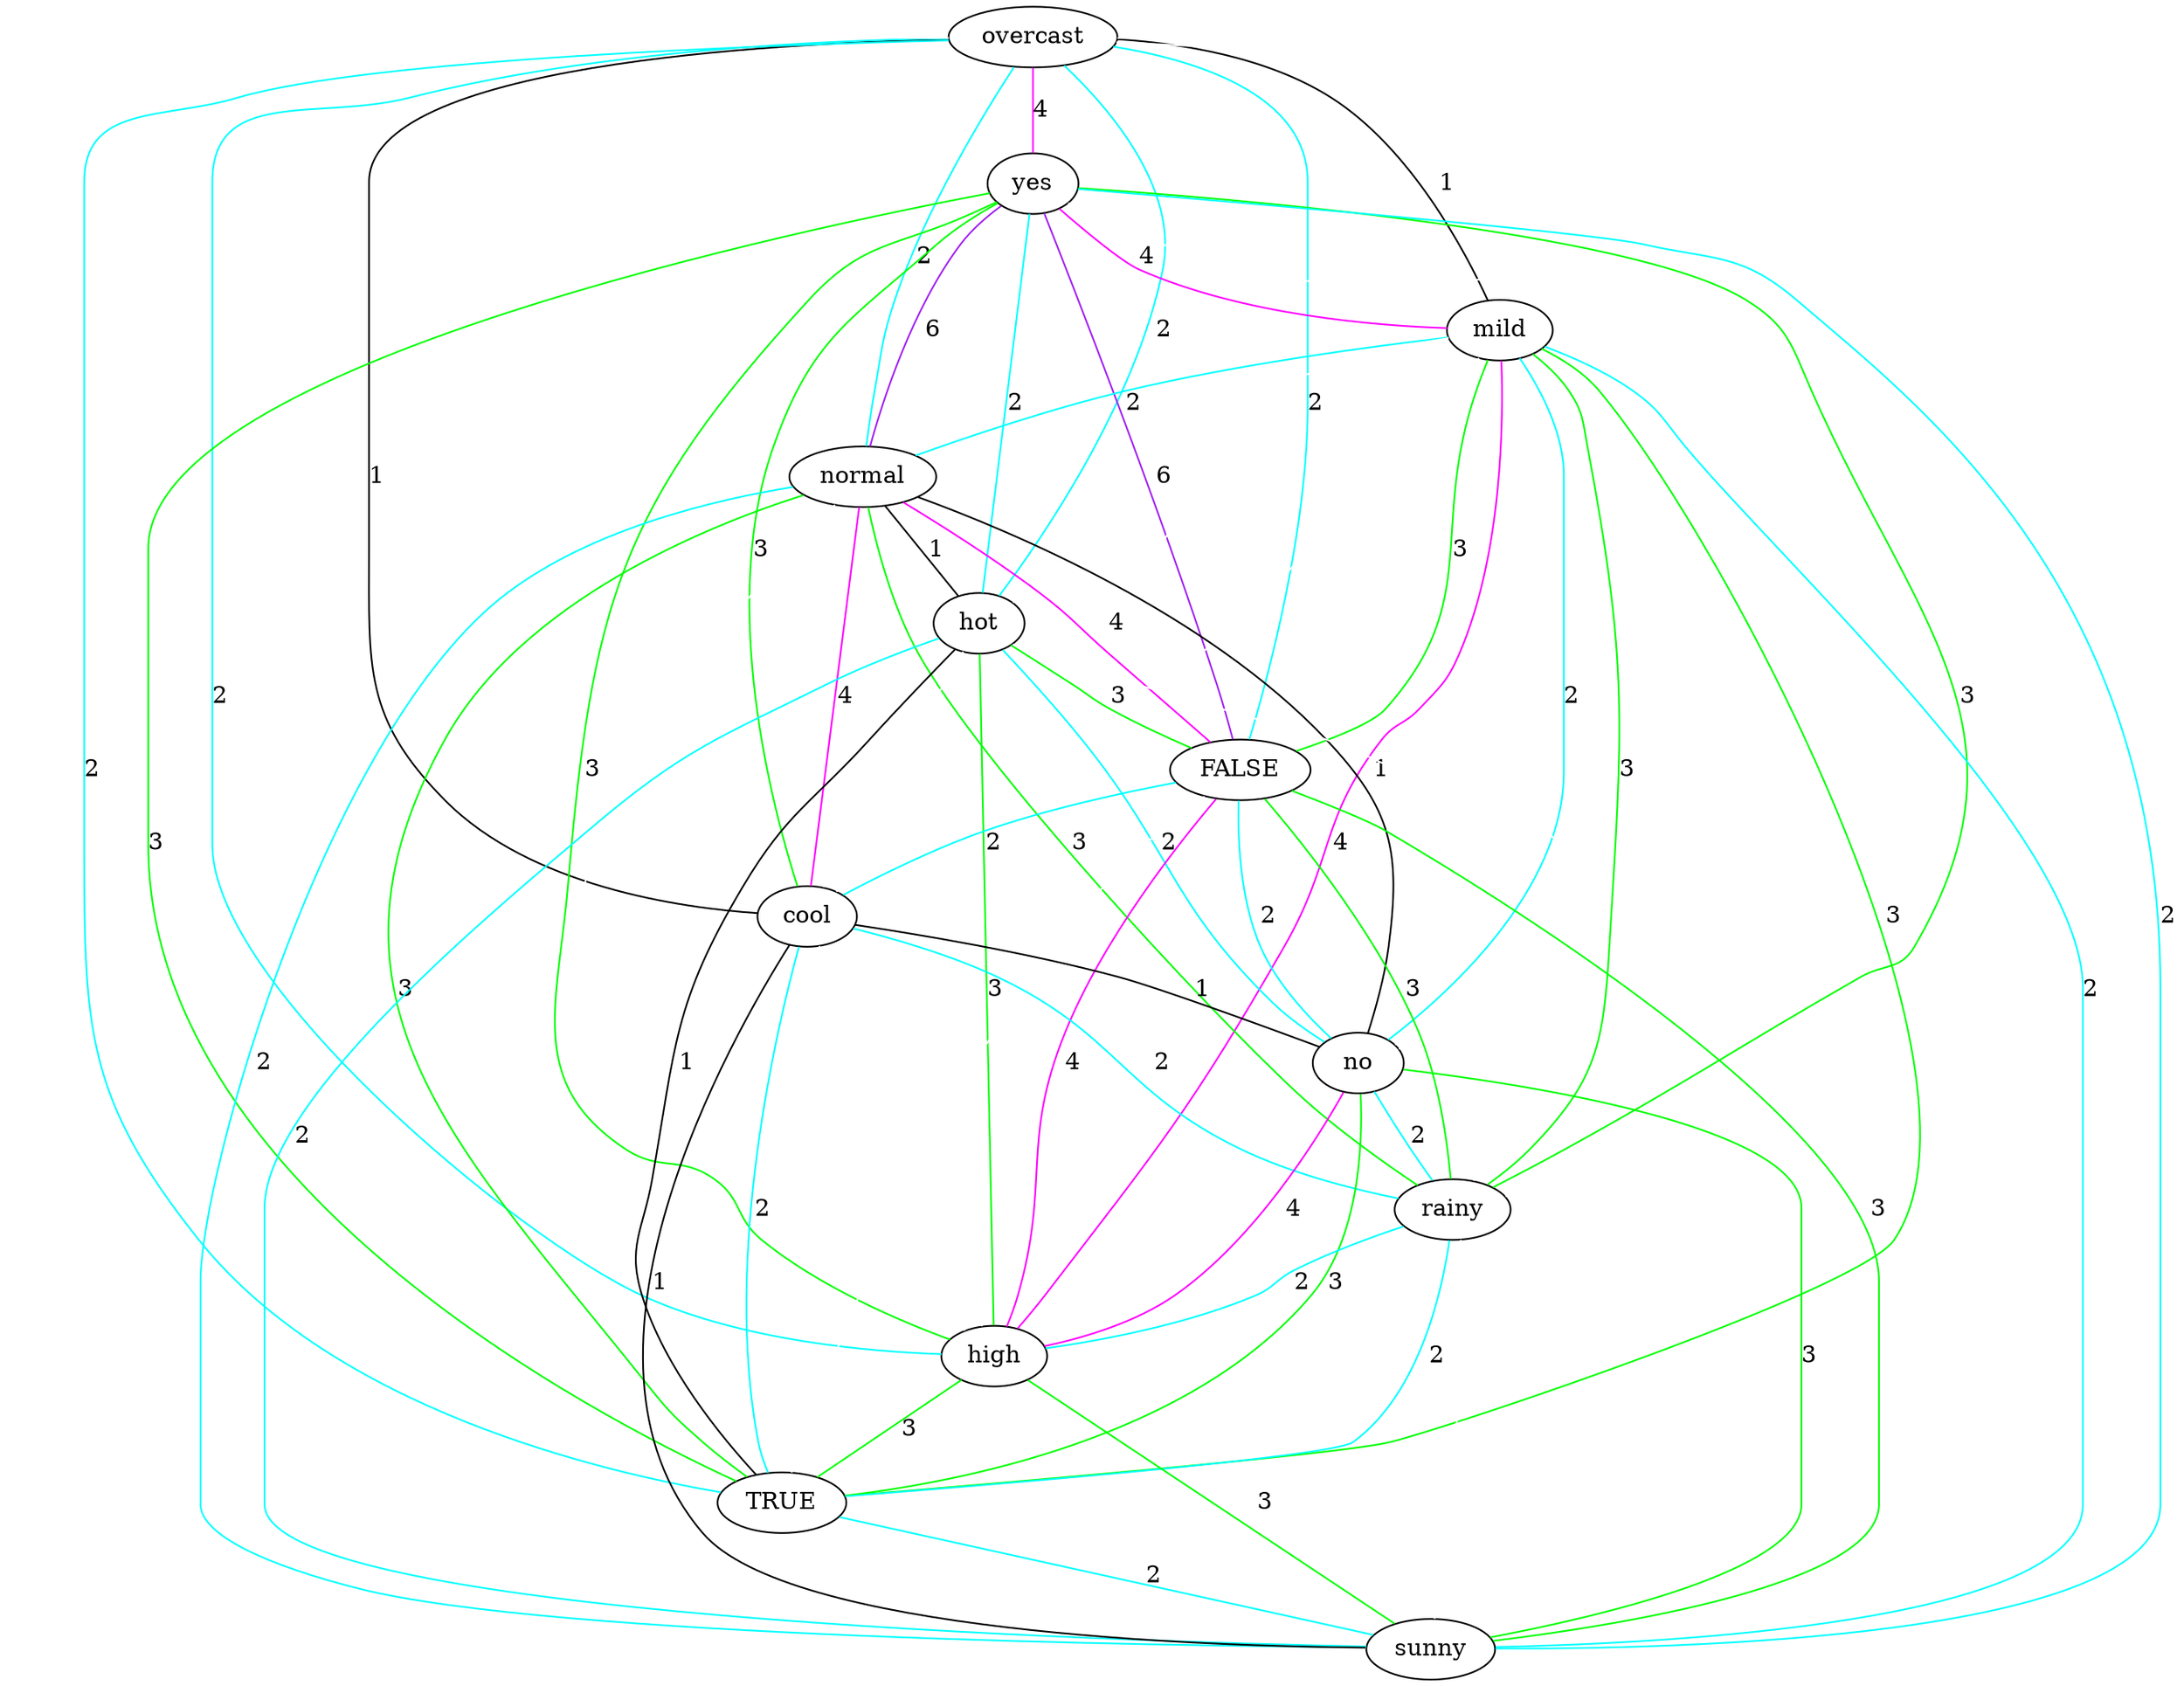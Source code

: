 strict graph "" {
overcast;
yes;
mild;
normal;
hot;
FALSE;
cool;
no;
rainy;
high;
TRUE;
sunny;
overcast -- normal  [color=cyan, label=2];
overcast -- yes  [color=magenta, label=4];
overcast -- sunny  [color=white];
overcast -- mild  [color=black, label=1];
overcast -- no  [color=white];
overcast -- hot  [color=cyan, label=2];
overcast -- high  [color=cyan, label=2];
overcast -- FALSE  [color=cyan, label=2];
overcast -- cool  [color=black, label=1];
overcast -- rainy  [color=white];
overcast -- TRUE  [color=cyan, label=2];
yes -- normal  [color=purple, label=6];
yes -- TRUE  [color=green, label=3];
yes -- sunny  [color=cyan, label=2];
yes -- mild  [color=magenta, label=4];
yes -- no  [color=white];
yes -- hot  [color=cyan, label=2];
yes -- high  [color=green, label=3];
yes -- FALSE  [color=purple, label=6];
yes -- cool  [color=green, label=3];
yes -- rainy  [color=green, label=3];
mild -- normal  [color=cyan, label=2];
mild -- sunny  [color=cyan, label=2];
mild -- cool  [color=white];
mild -- no  [color=cyan, label=2];
mild -- hot  [color=white];
mild -- high  [color=magenta, label=4];
mild -- FALSE  [color=green, label=3];
mild -- rainy  [color=green, label=3];
mild -- TRUE  [color=green, label=3];
normal -- cool  [color=magenta, label=4];
normal -- sunny  [color=cyan, label=2];
normal -- no  [color=black, label=1];
normal -- hot  [color=black, label=1];
normal -- high  [color=white];
normal -- FALSE  [color=magenta, label=4];
normal -- rainy  [color=green, label=3];
normal -- TRUE  [color=green, label=3];
hot -- sunny  [color=cyan, label=2];
hot -- no  [color=cyan, label=2];
hot -- cool  [color=white];
hot -- high  [color=green, label=3];
hot -- FALSE  [color=green, label=3];
hot -- rainy  [color=white];
hot -- TRUE  [color=black, label=1];
FALSE -- TRUE  [color=white];
FALSE -- sunny  [color=green, label=3];
FALSE -- no  [color=cyan, label=2];
FALSE -- high  [color=magenta, label=4];
FALSE -- cool  [color=cyan, label=2];
FALSE -- rainy  [color=green, label=3];
cool -- sunny  [color=black, label=1];
cool -- no  [color=black, label=1];
cool -- high  [color=white];
cool -- rainy  [color=cyan, label=2];
cool -- TRUE  [color=cyan, label=2];
no -- sunny  [color=green, label=3];
no -- high  [color=magenta, label=4];
no -- rainy  [color=cyan, label=2];
no -- TRUE  [color=green, label=3];
rainy -- high  [color=cyan, label=2];
rainy -- sunny  [color=white];
rainy -- TRUE  [color=cyan, label=2];
high -- sunny  [color=green, label=3];
high -- TRUE  [color=green, label=3];
TRUE -- sunny  [color=cyan, label=2];
}
